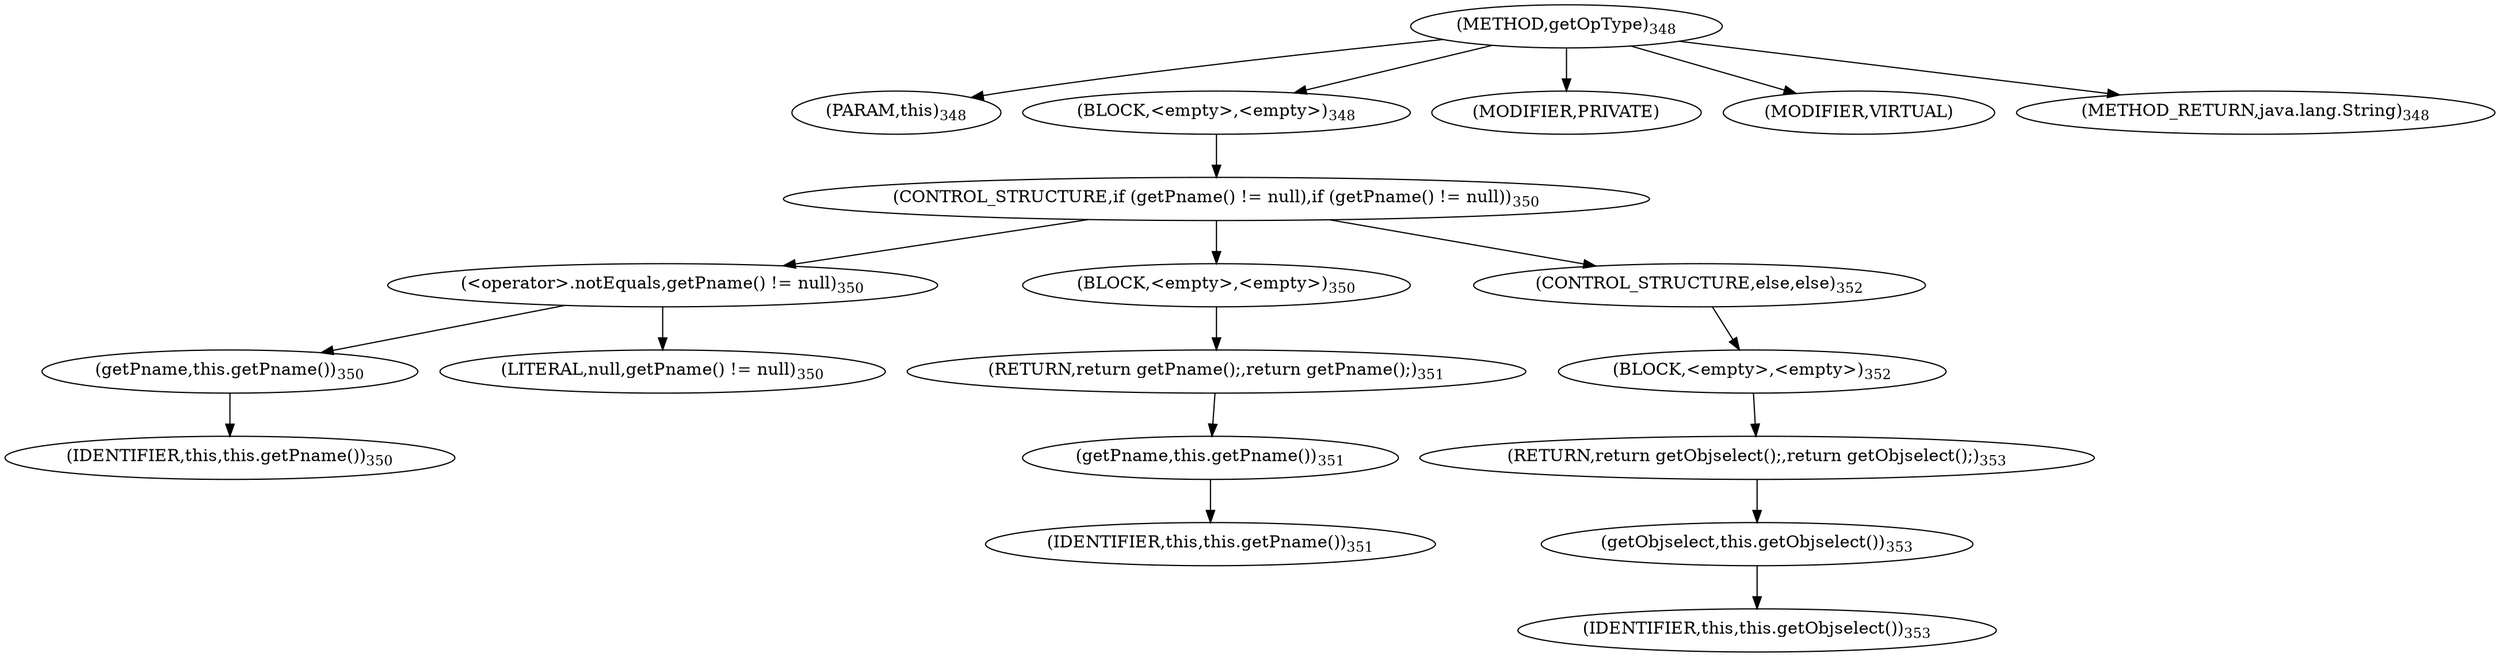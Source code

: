 digraph "getOpType" {  
"426" [label = <(METHOD,getOpType)<SUB>348</SUB>> ]
"37" [label = <(PARAM,this)<SUB>348</SUB>> ]
"427" [label = <(BLOCK,&lt;empty&gt;,&lt;empty&gt;)<SUB>348</SUB>> ]
"428" [label = <(CONTROL_STRUCTURE,if (getPname() != null),if (getPname() != null))<SUB>350</SUB>> ]
"429" [label = <(&lt;operator&gt;.notEquals,getPname() != null)<SUB>350</SUB>> ]
"430" [label = <(getPname,this.getPname())<SUB>350</SUB>> ]
"36" [label = <(IDENTIFIER,this,this.getPname())<SUB>350</SUB>> ]
"431" [label = <(LITERAL,null,getPname() != null)<SUB>350</SUB>> ]
"432" [label = <(BLOCK,&lt;empty&gt;,&lt;empty&gt;)<SUB>350</SUB>> ]
"433" [label = <(RETURN,return getPname();,return getPname();)<SUB>351</SUB>> ]
"434" [label = <(getPname,this.getPname())<SUB>351</SUB>> ]
"38" [label = <(IDENTIFIER,this,this.getPname())<SUB>351</SUB>> ]
"435" [label = <(CONTROL_STRUCTURE,else,else)<SUB>352</SUB>> ]
"436" [label = <(BLOCK,&lt;empty&gt;,&lt;empty&gt;)<SUB>352</SUB>> ]
"437" [label = <(RETURN,return getObjselect();,return getObjselect();)<SUB>353</SUB>> ]
"438" [label = <(getObjselect,this.getObjselect())<SUB>353</SUB>> ]
"39" [label = <(IDENTIFIER,this,this.getObjselect())<SUB>353</SUB>> ]
"439" [label = <(MODIFIER,PRIVATE)> ]
"440" [label = <(MODIFIER,VIRTUAL)> ]
"441" [label = <(METHOD_RETURN,java.lang.String)<SUB>348</SUB>> ]
  "426" -> "37" 
  "426" -> "427" 
  "426" -> "439" 
  "426" -> "440" 
  "426" -> "441" 
  "427" -> "428" 
  "428" -> "429" 
  "428" -> "432" 
  "428" -> "435" 
  "429" -> "430" 
  "429" -> "431" 
  "430" -> "36" 
  "432" -> "433" 
  "433" -> "434" 
  "434" -> "38" 
  "435" -> "436" 
  "436" -> "437" 
  "437" -> "438" 
  "438" -> "39" 
}
